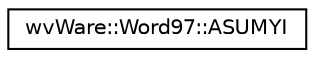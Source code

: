 digraph "类继承关系图"
{
  edge [fontname="Helvetica",fontsize="10",labelfontname="Helvetica",labelfontsize="10"];
  node [fontname="Helvetica",fontsize="10",shape=record];
  rankdir="LR";
  Node0 [label="wvWare::Word97::ASUMYI",height=0.2,width=0.4,color="black", fillcolor="white", style="filled",URL="$structwv_ware_1_1_word97_1_1_a_s_u_m_y_i.html"];
}
